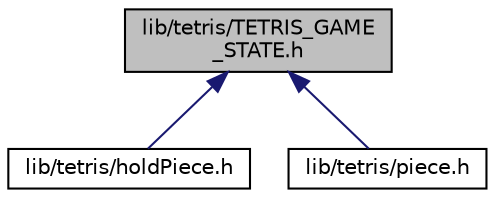 digraph "lib/tetris/TETRIS_GAME_STATE.h"
{
 // LATEX_PDF_SIZE
  edge [fontname="Helvetica",fontsize="10",labelfontname="Helvetica",labelfontsize="10"];
  node [fontname="Helvetica",fontsize="10",shape=record];
  Node1 [label="lib/tetris/TETRIS_GAME\l_STATE.h",height=0.2,width=0.4,color="black", fillcolor="grey75", style="filled", fontcolor="black",tooltip="Structures and functions for managing the state of a Tetris game."];
  Node1 -> Node2 [dir="back",color="midnightblue",fontsize="10",style="solid",fontname="Helvetica"];
  Node2 [label="lib/tetris/holdPiece.h",height=0.2,width=0.4,color="black", fillcolor="white", style="filled",URL="$holdPiece_8h.html",tooltip="Interface for holding a Tetris piece."];
  Node1 -> Node3 [dir="back",color="midnightblue",fontsize="10",style="solid",fontname="Helvetica"];
  Node3 [label="lib/tetris/piece.h",height=0.2,width=0.4,color="black", fillcolor="white", style="filled",URL="$piece_8h.html",tooltip="Functions for Tetris piece operations and game state management."];
}
